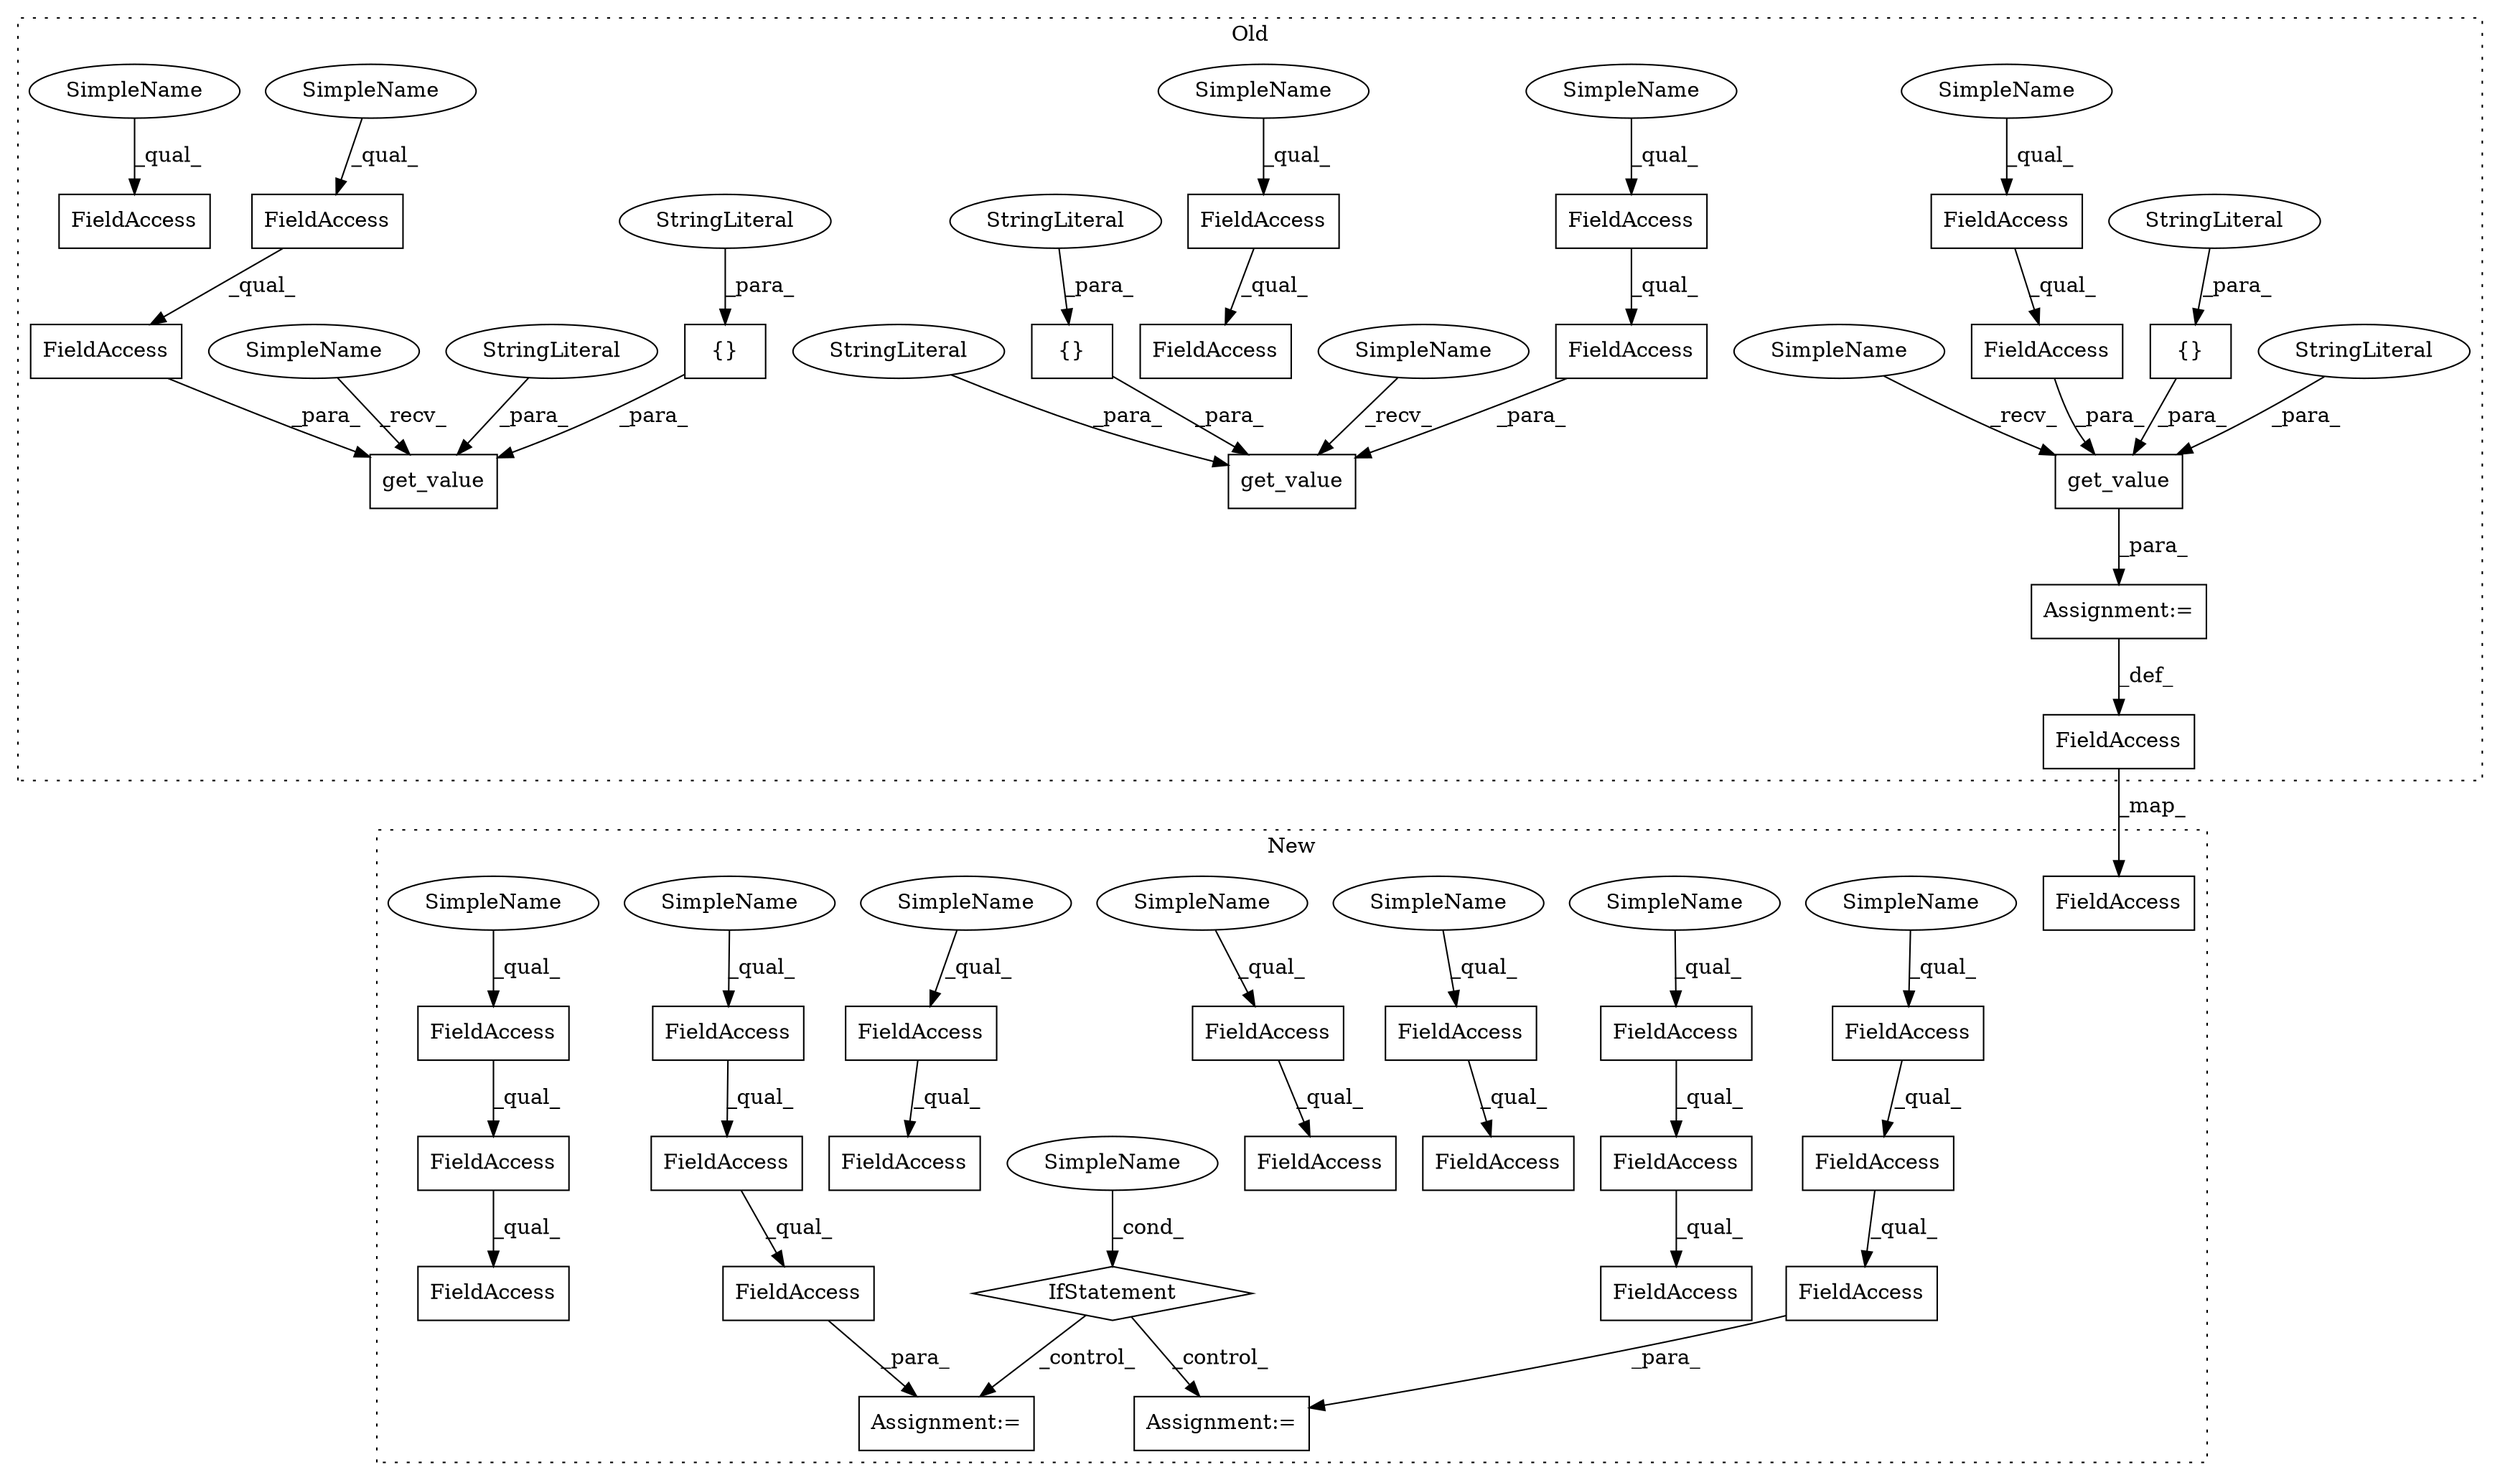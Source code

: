 digraph G {
subgraph cluster0 {
1 [label="get_value" a="32" s="7794,7873" l="10,1" shape="box"];
3 [label="Assignment:=" a="7" s="7788" l="1" shape="box"];
7 [label="StringLiteral" a="45" s="7867" l="6" shape="ellipse"];
8 [label="{}" a="4" s="7848,7865" l="1,1" shape="box"];
9 [label="StringLiteral" a="45" s="7849" l="16" shape="ellipse"];
10 [label="FieldAccess" a="22" s="7804" l="31" shape="box"];
11 [label="FieldAccess" a="22" s="7804" l="11" shape="box"];
12 [label="FieldAccess" a="22" s="8536" l="11" shape="box"];
13 [label="FieldAccess" a="22" s="8374" l="11" shape="box"];
14 [label="FieldAccess" a="22" s="8374" l="31" shape="box"];
15 [label="get_value" a="32" s="8364,8439" l="10,1" shape="box"];
16 [label="{}" a="4" s="8418,8431" l="1,1" shape="box"];
17 [label="StringLiteral" a="45" s="8419" l="12" shape="ellipse"];
18 [label="StringLiteral" a="45" s="8433" l="6" shape="ellipse"];
19 [label="FieldAccess" a="22" s="8536" l="31" shape="box"];
20 [label="get_value" a="32" s="8526,8602" l="10,1" shape="box"];
21 [label="{}" a="4" s="8580,8594" l="1,1" shape="box"];
22 [label="StringLiteral" a="45" s="8581" l="13" shape="ellipse"];
23 [label="StringLiteral" a="45" s="8596" l="6" shape="ellipse"];
28 [label="FieldAccess" a="22" s="7674" l="11" shape="box"];
31 [label="FieldAccess" a="22" s="8047" l="11" shape="box"];
34 [label="FieldAccess" a="22" s="8047" l="39" shape="box"];
46 [label="FieldAccess" a="22" s="8152" l="11" shape="box"];
47 [label="SimpleName" a="42" s="8047" l="5" shape="ellipse"];
48 [label="SimpleName" a="42" s="8374" l="5" shape="ellipse"];
49 [label="SimpleName" a="42" s="8536" l="5" shape="ellipse"];
50 [label="SimpleName" a="42" s="7804" l="5" shape="ellipse"];
51 [label="SimpleName" a="42" s="7789" l="4" shape="ellipse"];
52 [label="SimpleName" a="42" s="7674" l="4" shape="ellipse"];
53 [label="SimpleName" a="42" s="8521" l="4" shape="ellipse"];
54 [label="SimpleName" a="42" s="8359" l="4" shape="ellipse"];
label = "Old";
style="dotted";
}
subgraph cluster1 {
2 [label="IfStatement" a="25" s="8172,8199" l="4,2" shape="diamond"];
4 [label="Assignment:=" a="7" s="8237" l="1" shape="box"];
5 [label="Assignment:=" a="7" s="8382" l="1" shape="box"];
6 [label="SimpleName" a="42" s="" l="" shape="ellipse"];
24 [label="FieldAccess" a="22" s="8238" l="27" shape="box"];
25 [label="FieldAccess" a="22" s="8238" l="22" shape="box"];
26 [label="FieldAccess" a="22" s="8383" l="28" shape="box"];
27 [label="FieldAccess" a="22" s="8238" l="11" shape="box"];
29 [label="FieldAccess" a="22" s="7666" l="11" shape="box"];
30 [label="FieldAccess" a="22" s="8383" l="11" shape="box"];
32 [label="FieldAccess" a="22" s="8383" l="23" shape="box"];
33 [label="FieldAccess" a="22" s="7666" l="26" shape="box"];
35 [label="FieldAccess" a="22" s="8177" l="11" shape="box"];
36 [label="FieldAccess" a="22" s="7720" l="11" shape="box"];
37 [label="FieldAccess" a="22" s="8177" l="22" shape="box"];
38 [label="FieldAccess" a="22" s="7557" l="11" shape="box"];
39 [label="FieldAccess" a="22" s="7720" l="26" shape="box"];
40 [label="FieldAccess" a="22" s="7557" l="19" shape="box"];
41 [label="FieldAccess" a="22" s="7720" l="31" shape="box"];
42 [label="FieldAccess" a="22" s="7898" l="11" shape="box"];
43 [label="FieldAccess" a="22" s="7898" l="27" shape="box"];
44 [label="FieldAccess" a="22" s="7898" l="32" shape="box"];
45 [label="FieldAccess" a="22" s="7964" l="11" shape="box"];
55 [label="SimpleName" a="42" s="7898" l="4" shape="ellipse"];
56 [label="SimpleName" a="42" s="7666" l="4" shape="ellipse"];
57 [label="SimpleName" a="42" s="7557" l="4" shape="ellipse"];
58 [label="SimpleName" a="42" s="8238" l="4" shape="ellipse"];
59 [label="SimpleName" a="42" s="8177" l="4" shape="ellipse"];
60 [label="SimpleName" a="42" s="8383" l="4" shape="ellipse"];
61 [label="SimpleName" a="42" s="7720" l="4" shape="ellipse"];
label = "New";
style="dotted";
}
1 -> 3 [label="_para_"];
2 -> 5 [label="_control_"];
2 -> 4 [label="_control_"];
3 -> 46 [label="_def_"];
6 -> 2 [label="_cond_"];
7 -> 1 [label="_para_"];
8 -> 1 [label="_para_"];
9 -> 8 [label="_para_"];
10 -> 1 [label="_para_"];
11 -> 10 [label="_qual_"];
12 -> 19 [label="_qual_"];
13 -> 14 [label="_qual_"];
14 -> 15 [label="_para_"];
16 -> 15 [label="_para_"];
17 -> 16 [label="_para_"];
18 -> 15 [label="_para_"];
19 -> 20 [label="_para_"];
21 -> 20 [label="_para_"];
22 -> 21 [label="_para_"];
23 -> 20 [label="_para_"];
24 -> 4 [label="_para_"];
25 -> 24 [label="_qual_"];
26 -> 5 [label="_para_"];
27 -> 25 [label="_qual_"];
29 -> 33 [label="_qual_"];
30 -> 32 [label="_qual_"];
31 -> 34 [label="_qual_"];
32 -> 26 [label="_qual_"];
35 -> 37 [label="_qual_"];
36 -> 39 [label="_qual_"];
38 -> 40 [label="_qual_"];
39 -> 41 [label="_qual_"];
42 -> 43 [label="_qual_"];
43 -> 44 [label="_qual_"];
46 -> 45 [label="_map_"];
47 -> 31 [label="_qual_"];
48 -> 13 [label="_qual_"];
49 -> 12 [label="_qual_"];
50 -> 11 [label="_qual_"];
51 -> 1 [label="_recv_"];
52 -> 28 [label="_qual_"];
53 -> 20 [label="_recv_"];
54 -> 15 [label="_recv_"];
55 -> 42 [label="_qual_"];
56 -> 29 [label="_qual_"];
57 -> 38 [label="_qual_"];
58 -> 27 [label="_qual_"];
59 -> 35 [label="_qual_"];
60 -> 30 [label="_qual_"];
61 -> 36 [label="_qual_"];
}